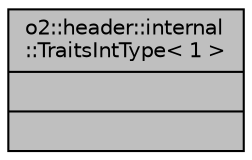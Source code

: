 digraph "o2::header::internal::TraitsIntType&lt; 1 &gt;"
{
 // INTERACTIVE_SVG=YES
  bgcolor="transparent";
  edge [fontname="Helvetica",fontsize="10",labelfontname="Helvetica",labelfontsize="10"];
  node [fontname="Helvetica",fontsize="10",shape=record];
  Node1 [label="{o2::header::internal\l::TraitsIntType\< 1 \>\n||}",height=0.2,width=0.4,color="black", fillcolor="grey75", style="filled" fontcolor="black"];
}
